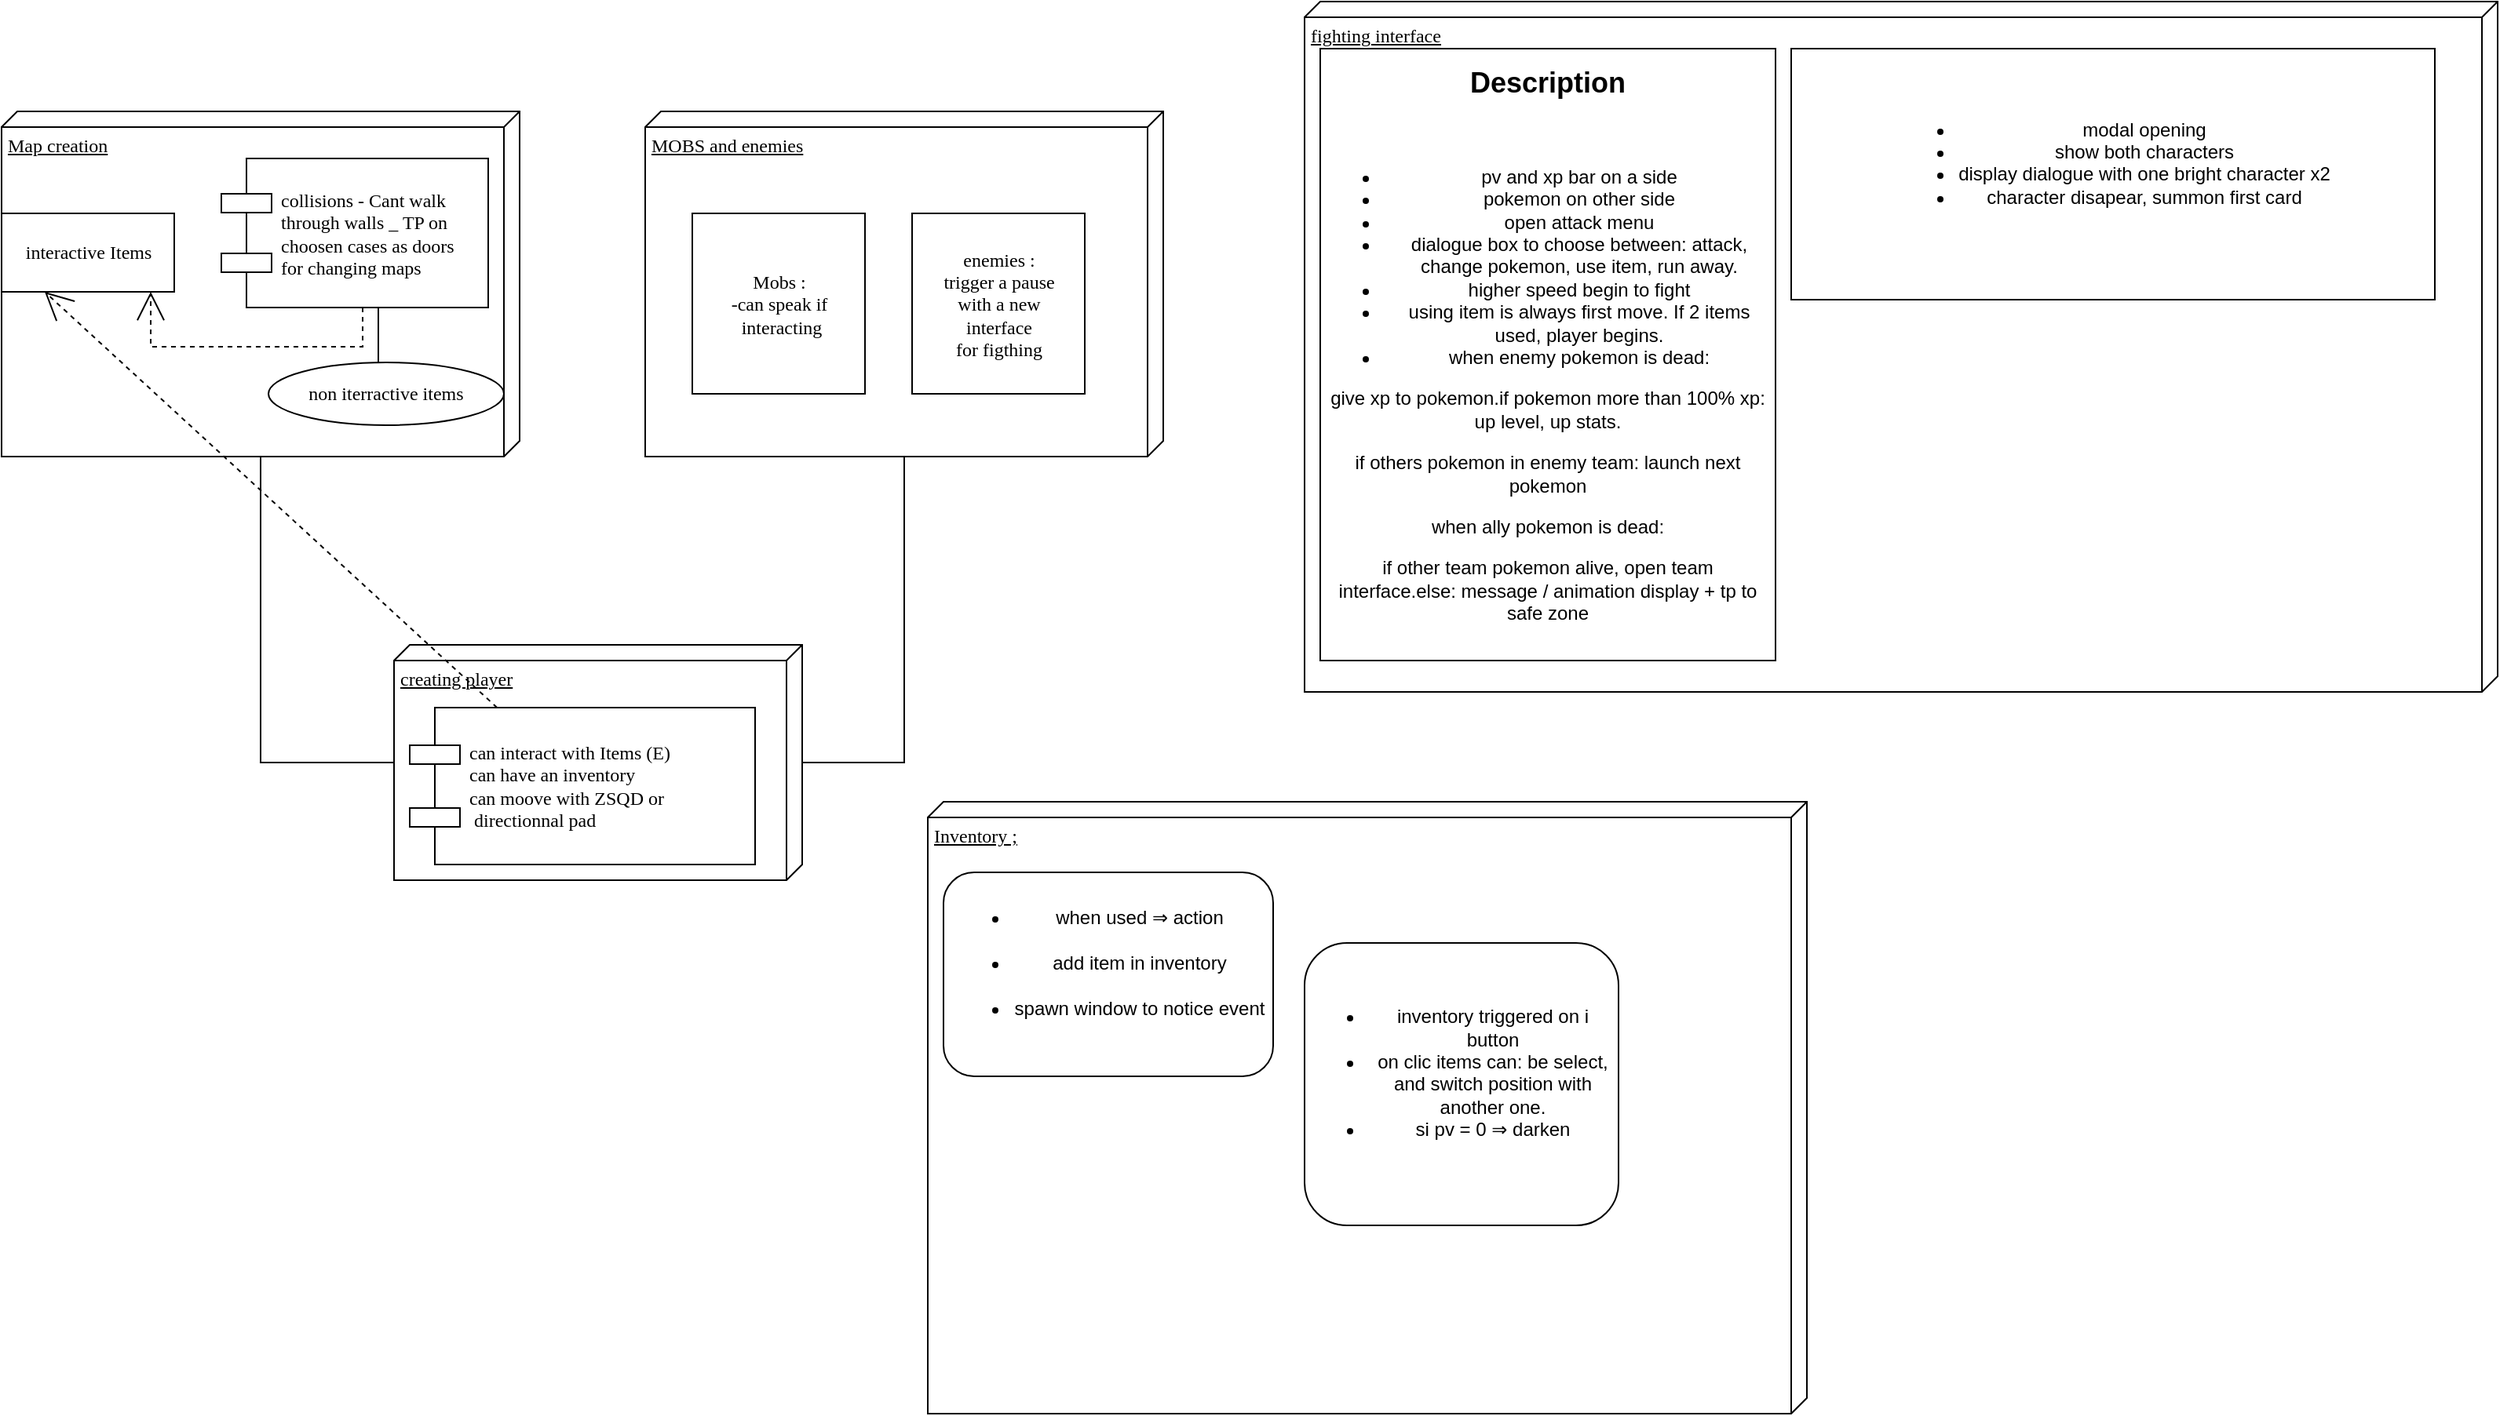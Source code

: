 <mxfile version="24.8.4">
  <diagram name="Page-1" id="5f0bae14-7c28-e335-631c-24af17079c00">
    <mxGraphModel dx="441" dy="790" grid="1" gridSize="10" guides="1" tooltips="1" connect="1" arrows="1" fold="1" page="1" pageScale="1" pageWidth="1100" pageHeight="850" background="none" math="0" shadow="0">
      <root>
        <mxCell id="0" />
        <mxCell id="1" parent="0" />
        <mxCell id="39150e848f15840c-1" value="Map creation" style="verticalAlign=top;align=left;spacingTop=8;spacingLeft=2;spacingRight=12;shape=cube;size=10;direction=south;fontStyle=4;html=1;rounded=0;shadow=0;comic=0;labelBackgroundColor=none;strokeWidth=1;fontFamily=Verdana;fontSize=12" parent="1" vertex="1">
          <mxGeometry x="120" y="70" width="330" height="220" as="geometry" />
        </mxCell>
        <mxCell id="39150e848f15840c-2" value="MOBS and enemies" style="verticalAlign=top;align=left;spacingTop=8;spacingLeft=2;spacingRight=12;shape=cube;size=10;direction=south;fontStyle=4;html=1;rounded=0;shadow=0;comic=0;labelBackgroundColor=none;strokeWidth=1;fontFamily=Verdana;fontSize=12" parent="1" vertex="1">
          <mxGeometry x="530" y="70" width="330" height="220" as="geometry" />
        </mxCell>
        <mxCell id="39150e848f15840c-3" value="creating player" style="verticalAlign=top;align=left;spacingTop=8;spacingLeft=2;spacingRight=12;shape=cube;size=10;direction=south;fontStyle=4;html=1;rounded=0;shadow=0;comic=0;labelBackgroundColor=none;strokeWidth=1;fontFamily=Verdana;fontSize=12" parent="1" vertex="1">
          <mxGeometry x="370" y="410" width="260" height="150" as="geometry" />
        </mxCell>
        <mxCell id="39150e848f15840c-4" value="interactive Items" style="html=1;rounded=0;shadow=0;comic=0;labelBackgroundColor=none;strokeWidth=1;fontFamily=Verdana;fontSize=12;align=center;" parent="1" vertex="1">
          <mxGeometry x="120" y="135" width="110" height="50" as="geometry" />
        </mxCell>
        <mxCell id="39150e848f15840c-5" value="&lt;div&gt;collisions - Cant walk &lt;br&gt;&lt;/div&gt;&lt;div&gt;through walls _ TP on &lt;br&gt;&lt;/div&gt;&lt;div&gt;choosen cases as doors&lt;/div&gt;&lt;div&gt;for changing maps&lt;br&gt;&lt;/div&gt;" style="shape=component;align=left;spacingLeft=36;rounded=0;shadow=0;comic=0;labelBackgroundColor=none;strokeWidth=1;fontFamily=Verdana;fontSize=12;html=1;" parent="1" vertex="1">
          <mxGeometry x="260" y="100" width="170" height="95" as="geometry" />
        </mxCell>
        <mxCell id="39150e848f15840c-6" value="non iterractive items" style="ellipse;whiteSpace=wrap;html=1;rounded=0;shadow=0;comic=0;labelBackgroundColor=none;strokeWidth=1;fontFamily=Verdana;fontSize=12;align=center;" parent="1" vertex="1">
          <mxGeometry x="290" y="230" width="150" height="40" as="geometry" />
        </mxCell>
        <mxCell id="39150e848f15840c-8" value="&lt;div&gt;enemies : &lt;br&gt;&lt;/div&gt;&lt;div&gt;trigger a pause&lt;/div&gt;&lt;div&gt;with a new &lt;br&gt;&lt;/div&gt;&lt;div&gt;interface &lt;br&gt;&lt;/div&gt;&lt;div&gt;for figthing&lt;br&gt;&lt;/div&gt;" style="html=1;rounded=0;shadow=0;comic=0;labelBackgroundColor=none;strokeWidth=1;fontFamily=Verdana;fontSize=12;align=center;" parent="1" vertex="1">
          <mxGeometry x="700" y="135" width="110" height="115" as="geometry" />
        </mxCell>
        <mxCell id="39150e848f15840c-10" value="&lt;div&gt;can interact with Items (E)&lt;/div&gt;&lt;div&gt;can have an inventory&lt;/div&gt;&lt;div&gt;can moove with ZSQD or&lt;/div&gt;&lt;div&gt;&amp;nbsp;directionnal pad&lt;br&gt;&lt;/div&gt;" style="shape=component;align=left;spacingLeft=36;rounded=0;shadow=0;comic=0;labelBackgroundColor=none;strokeWidth=1;fontFamily=Verdana;fontSize=12;html=1;" parent="1" vertex="1">
          <mxGeometry x="380" y="450" width="220" height="100" as="geometry" />
        </mxCell>
        <mxCell id="39150e848f15840c-11" style="edgeStyle=none;rounded=0;html=1;dashed=1;labelBackgroundColor=none;startArrow=none;startFill=0;startSize=8;endArrow=open;endFill=0;endSize=16;fontFamily=Verdana;fontSize=12;entryX=0.25;entryY=1;entryDx=0;entryDy=0;" parent="1" source="39150e848f15840c-10" target="39150e848f15840c-4" edge="1">
          <mxGeometry relative="1" as="geometry" />
        </mxCell>
        <mxCell id="39150e848f15840c-14" style="edgeStyle=elbowEdgeStyle;rounded=0;html=1;labelBackgroundColor=none;startArrow=none;startFill=0;startSize=8;endArrow=none;endFill=0;endSize=16;fontFamily=Verdana;fontSize=12;" parent="1" source="39150e848f15840c-6" target="39150e848f15840c-5" edge="1">
          <mxGeometry relative="1" as="geometry" />
        </mxCell>
        <mxCell id="39150e848f15840c-15" style="edgeStyle=orthogonalEdgeStyle;rounded=0;html=1;labelBackgroundColor=none;startArrow=none;startFill=0;startSize=8;endArrow=open;endFill=0;endSize=16;fontFamily=Verdana;fontSize=12;dashed=1;" parent="1" source="39150e848f15840c-5" target="39150e848f15840c-4" edge="1">
          <mxGeometry relative="1" as="geometry">
            <Array as="points">
              <mxPoint x="350" y="220" />
              <mxPoint x="215" y="220" />
            </Array>
          </mxGeometry>
        </mxCell>
        <mxCell id="39150e848f15840c-17" style="edgeStyle=orthogonalEdgeStyle;rounded=0;html=1;labelBackgroundColor=none;startArrow=none;startFill=0;startSize=8;endArrow=none;endFill=0;endSize=16;fontFamily=Verdana;fontSize=12;" parent="1" source="39150e848f15840c-3" target="39150e848f15840c-2" edge="1">
          <mxGeometry relative="1" as="geometry">
            <Array as="points">
              <mxPoint x="695" y="485" />
            </Array>
          </mxGeometry>
        </mxCell>
        <mxCell id="39150e848f15840c-18" style="edgeStyle=orthogonalEdgeStyle;rounded=0;html=1;labelBackgroundColor=none;startArrow=none;startFill=0;startSize=8;endArrow=none;endFill=0;endSize=16;fontFamily=Verdana;fontSize=12;" parent="1" source="39150e848f15840c-3" target="39150e848f15840c-1" edge="1">
          <mxGeometry relative="1" as="geometry">
            <Array as="points">
              <mxPoint x="285" y="485" />
            </Array>
          </mxGeometry>
        </mxCell>
        <mxCell id="RHqAj6nSJZXhnwZe3rLe-1" value="&lt;div&gt;Mobs : &lt;br&gt;&lt;/div&gt;&lt;div&gt;-can speak if&lt;/div&gt;&lt;div&gt;&amp;nbsp;interacting&lt;br&gt;&lt;/div&gt;" style="html=1;rounded=0;shadow=0;comic=0;labelBackgroundColor=none;strokeWidth=1;fontFamily=Verdana;fontSize=12;align=center;" vertex="1" parent="1">
          <mxGeometry x="560" y="135" width="110" height="115" as="geometry" />
        </mxCell>
        <mxCell id="RHqAj6nSJZXhnwZe3rLe-2" value="Inventory ;" style="verticalAlign=top;align=left;spacingTop=8;spacingLeft=2;spacingRight=12;shape=cube;size=10;direction=south;fontStyle=4;html=1;rounded=0;shadow=0;comic=0;labelBackgroundColor=none;strokeWidth=1;fontFamily=Verdana;fontSize=12" vertex="1" parent="1">
          <mxGeometry x="710" y="510" width="560" height="390" as="geometry" />
        </mxCell>
        <mxCell id="RHqAj6nSJZXhnwZe3rLe-3" value="fighting interface" style="verticalAlign=top;align=left;spacingTop=8;spacingLeft=2;spacingRight=12;shape=cube;size=10;direction=south;fontStyle=4;html=1;rounded=0;shadow=0;comic=0;labelBackgroundColor=none;strokeWidth=1;fontFamily=Verdana;fontSize=12" vertex="1" parent="1">
          <mxGeometry x="950" width="760" height="440" as="geometry" />
        </mxCell>
        <mxCell id="RHqAj6nSJZXhnwZe3rLe-4" value="&lt;h2&gt;Description&lt;/h2&gt;&lt;br&gt;&lt;ul&gt;&lt;li&gt;pv and xp bar on a side&lt;/li&gt;&lt;li&gt;pokemon on other side&lt;/li&gt;&lt;li&gt;open attack menu&lt;/li&gt;&lt;li&gt;dialogue box to choose between: attack, change pokemon, use item, run away.&lt;/li&gt;&lt;li&gt;higher speed begin to fight&lt;/li&gt;&lt;li&gt;using item is always first move. If 2 items used, player begins.&lt;/li&gt;&lt;li&gt;when enemy pokemon is dead:&lt;/li&gt;&lt;/ul&gt;give xp to pokemon.if pokemon more than 100% xp: up level, up stats.&lt;br&gt;&lt;p&gt;if others pokemon in enemy team: launch next pokemon&lt;/p&gt;when ally pokemon is dead:&lt;br&gt;&lt;p&gt;if other team pokemon alive, open team interface.else:  message / animation display + tp to safe zone&lt;/p&gt;&lt;div&gt;&lt;br&gt;&lt;/div&gt;" style="rounded=0;whiteSpace=wrap;html=1;" vertex="1" parent="1">
          <mxGeometry x="960" y="30" width="290" height="390" as="geometry" />
        </mxCell>
        <mxCell id="RHqAj6nSJZXhnwZe3rLe-5" value="&lt;ul&gt;&lt;li&gt;modal opening&lt;/li&gt;&lt;li&gt;show both characters&lt;/li&gt;&lt;li&gt;display dialogue with one bright character x2&lt;/li&gt;&lt;li&gt;character disapear, summon first card&lt;/li&gt;&lt;/ul&gt;&lt;div&gt;&lt;br/&gt;&lt;/div&gt;" style="rounded=0;whiteSpace=wrap;html=1;" vertex="1" parent="1">
          <mxGeometry x="1260" y="30" width="410" height="160" as="geometry" />
        </mxCell>
        <mxCell id="RHqAj6nSJZXhnwZe3rLe-6" value="&lt;ul&gt;&#xa;&lt;li&gt;when used ⇒ action&lt;/li&gt;&#xa;&lt;li&gt;add item in inventory&lt;/li&gt;&#xa;&lt;li&gt;spawn window to notice event&lt;/li&gt;&#xa;&lt;/ul&gt;&#xa;" style="rounded=1;whiteSpace=wrap;html=1;" vertex="1" parent="1">
          <mxGeometry x="720" y="555" width="210" height="130" as="geometry" />
        </mxCell>
        <mxCell id="RHqAj6nSJZXhnwZe3rLe-8" value="&lt;ul&gt;&lt;li&gt;inventory triggered on i button&lt;/li&gt;&lt;li&gt;on clic items can: be select, and switch position with another one.&lt;/li&gt;&lt;li&gt;si pv = 0 ⇒ darken&lt;/li&gt;&lt;/ul&gt;&lt;div&gt;&lt;br/&gt;&lt;/div&gt;" style="rounded=1;whiteSpace=wrap;html=1;" vertex="1" parent="1">
          <mxGeometry x="950" y="600" width="200" height="180" as="geometry" />
        </mxCell>
      </root>
    </mxGraphModel>
  </diagram>
</mxfile>
